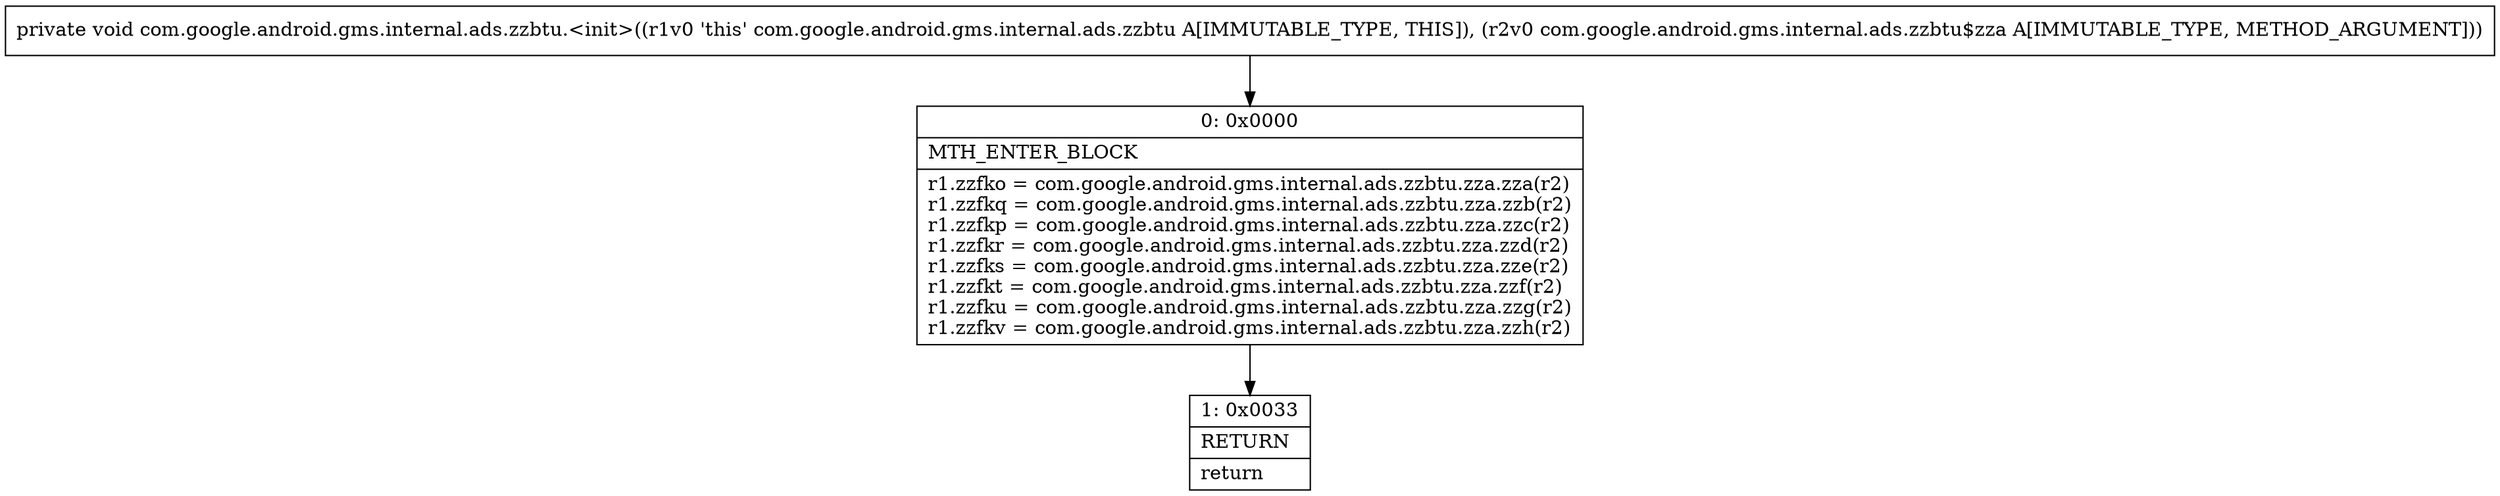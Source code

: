 digraph "CFG forcom.google.android.gms.internal.ads.zzbtu.\<init\>(Lcom\/google\/android\/gms\/internal\/ads\/zzbtu$zza;)V" {
Node_0 [shape=record,label="{0\:\ 0x0000|MTH_ENTER_BLOCK\l|r1.zzfko = com.google.android.gms.internal.ads.zzbtu.zza.zza(r2)\lr1.zzfkq = com.google.android.gms.internal.ads.zzbtu.zza.zzb(r2)\lr1.zzfkp = com.google.android.gms.internal.ads.zzbtu.zza.zzc(r2)\lr1.zzfkr = com.google.android.gms.internal.ads.zzbtu.zza.zzd(r2)\lr1.zzfks = com.google.android.gms.internal.ads.zzbtu.zza.zze(r2)\lr1.zzfkt = com.google.android.gms.internal.ads.zzbtu.zza.zzf(r2)\lr1.zzfku = com.google.android.gms.internal.ads.zzbtu.zza.zzg(r2)\lr1.zzfkv = com.google.android.gms.internal.ads.zzbtu.zza.zzh(r2)\l}"];
Node_1 [shape=record,label="{1\:\ 0x0033|RETURN\l|return\l}"];
MethodNode[shape=record,label="{private void com.google.android.gms.internal.ads.zzbtu.\<init\>((r1v0 'this' com.google.android.gms.internal.ads.zzbtu A[IMMUTABLE_TYPE, THIS]), (r2v0 com.google.android.gms.internal.ads.zzbtu$zza A[IMMUTABLE_TYPE, METHOD_ARGUMENT])) }"];
MethodNode -> Node_0;
Node_0 -> Node_1;
}

